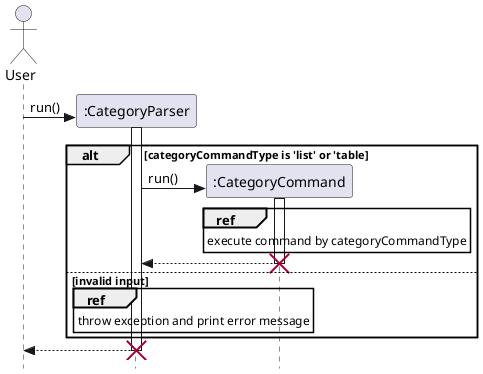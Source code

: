 @startuml
'https://plantuml.com/sequence-diagram


actor User
skinparam style strictuml
User -> ":CategoryParser"**: run()
activate ":CategoryParser"
alt categoryCommandType is 'list' or 'table
    ":CategoryParser" -> ":CategoryCommand"**: run()
    activate ":CategoryCommand"
    ref over ":CategoryCommand"
        execute command by categoryCommandType
    end ref
    return
    deactivate ":CategoryCommand"
    destroy ":CategoryCommand"
else invalid input
    ref over ":CategoryParser"
        throw exception and print error message
    end ref
end
":CategoryParser" --> User
deactivate ":CategoryParser"
destroy ":CategoryParser"

@enduml